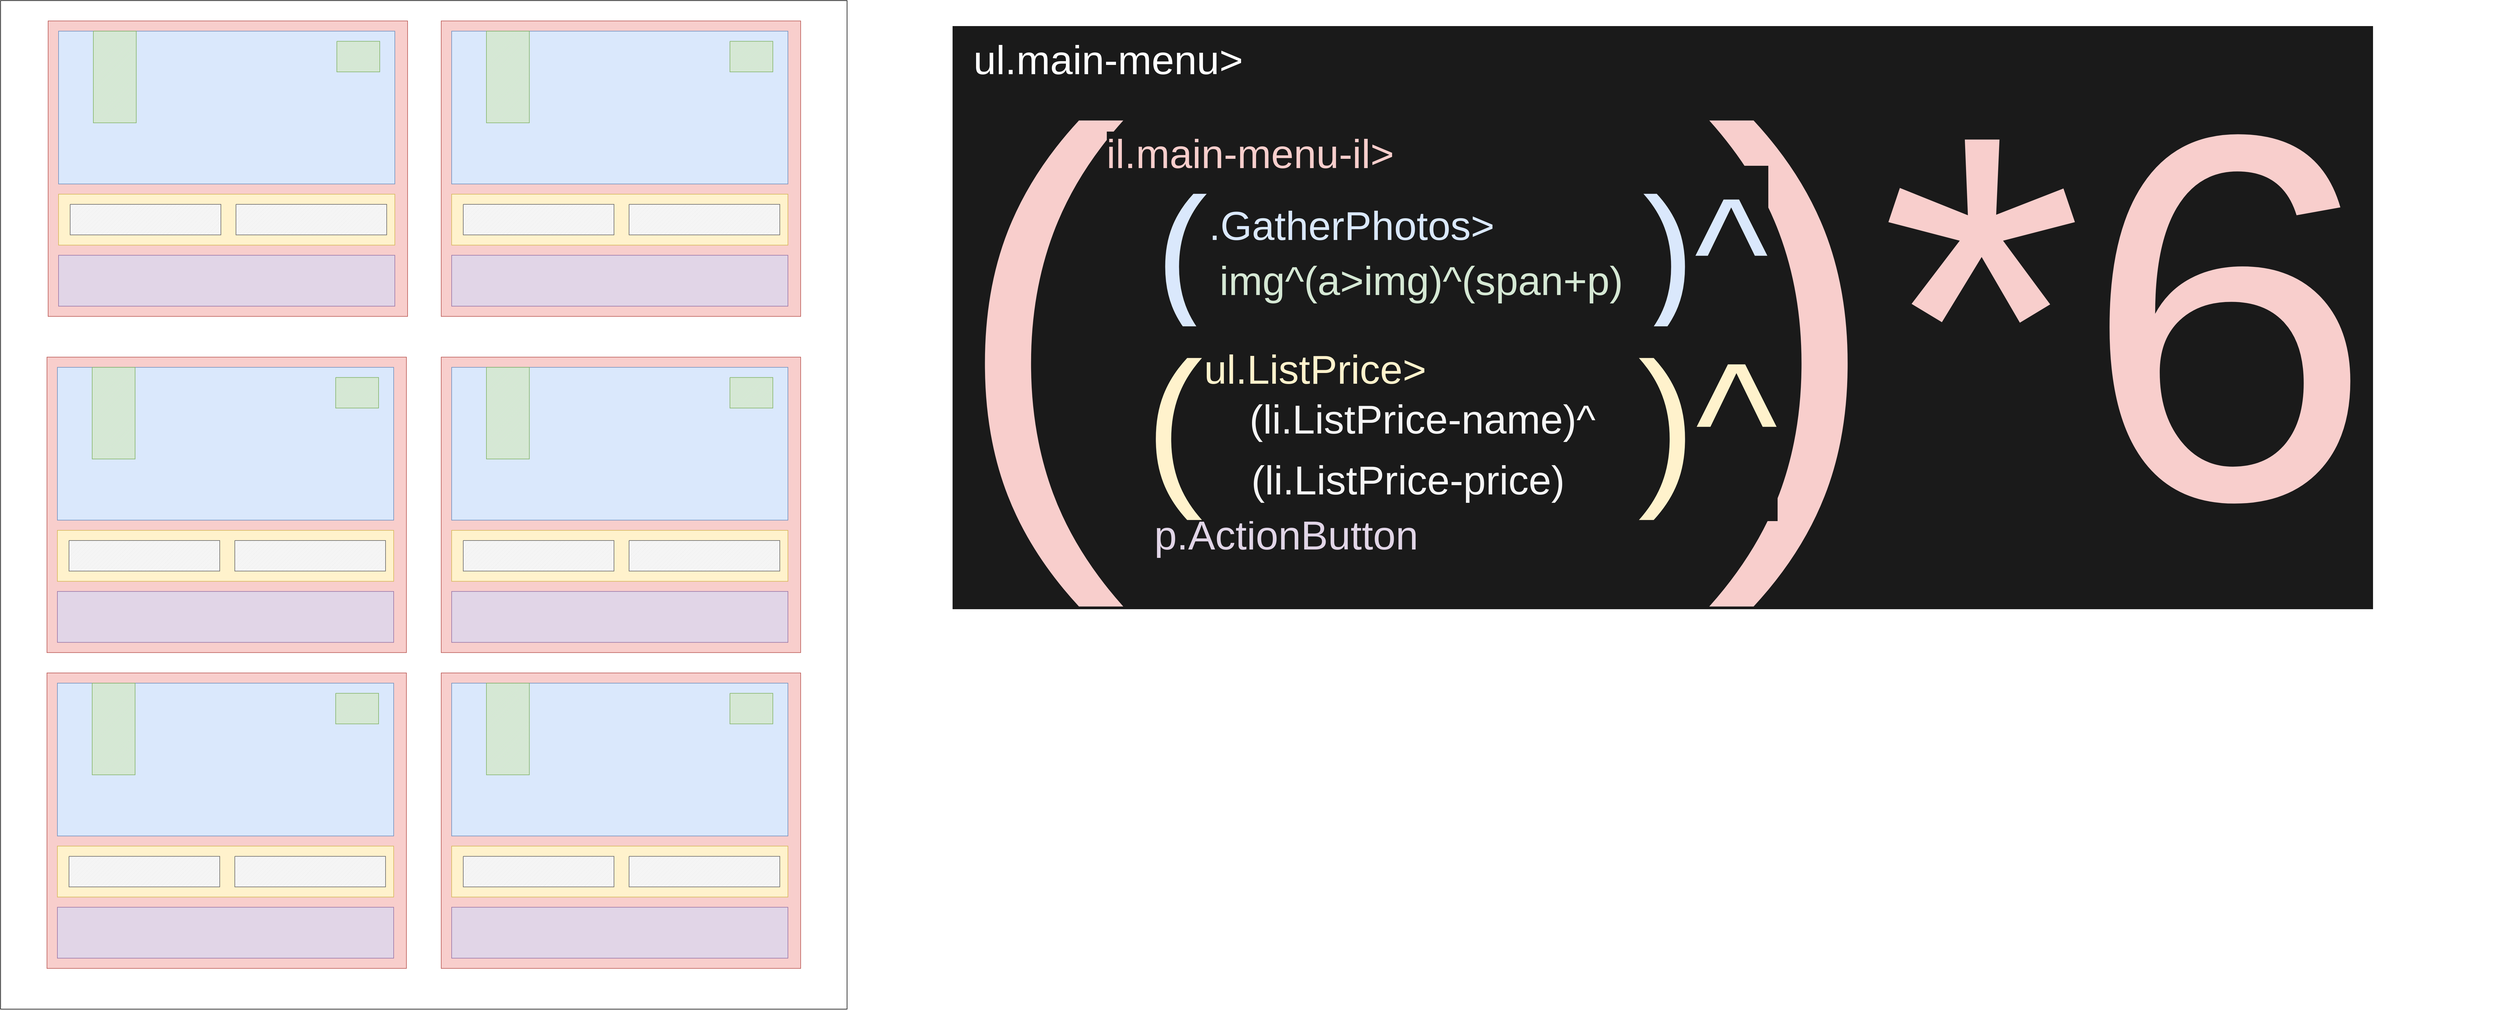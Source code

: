 <mxfile version="18.0.2" type="device"><diagram id="N_Sdu_zCyvazZhhRdugy" name="第1頁"><mxGraphModel dx="6250" dy="3904" grid="1" gridSize="10" guides="1" tooltips="1" connect="1" arrows="1" fold="1" page="1" pageScale="1" pageWidth="827" pageHeight="1169" math="0" shadow="0"><root><mxCell id="0"/><mxCell id="1" parent="0"/><mxCell id="EuMGlrrVrvLJK211OOu7-1" value="" style="group" vertex="1" connectable="0" parent="1"><mxGeometry x="1710" y="-1120" width="2670" height="1010" as="geometry"/></mxCell><mxCell id="UZEOCXycnKlIkouz4qrE-80" value="&lt;div style=&quot;text-align: center&quot;&gt;&lt;font face=&quot;helvetica&quot; size=&quot;1&quot; color=&quot;#f8cecc&quot;&gt;&lt;span style=&quot;background-color: rgb(26 , 26 , 26) ; font-size: 900px&quot;&gt;(&amp;nbsp; &amp;nbsp; )*6&lt;/span&gt;&lt;/font&gt;&lt;/div&gt;" style="text;whiteSpace=wrap;html=1;fontSize=70;fontColor=#FFFFFF;" parent="EuMGlrrVrvLJK211OOu7-1" vertex="1"><mxGeometry width="2670" height="1010" as="geometry"/></mxCell><mxCell id="UZEOCXycnKlIkouz4qrE-67" value="&lt;span style=&quot;font-size: 70px ; background-color: rgb(26 , 26 , 26)&quot;&gt;ul.main-menu&amp;gt;&lt;br&gt;&lt;/span&gt;" style="text;html=1;align=center;verticalAlign=middle;resizable=0;points=[];autosize=1;strokeColor=none;fillColor=none;fontSize=47;fontColor=#FFFFFF;" parent="EuMGlrrVrvLJK211OOu7-1" vertex="1"><mxGeometry x="30" y="66.698" width="480" height="70" as="geometry"/></mxCell><mxCell id="UZEOCXycnKlIkouz4qrE-74" value="" style="group" parent="EuMGlrrVrvLJK211OOu7-1" vertex="1" connectable="0"><mxGeometry x="350" y="266.792" width="1170" height="314.434" as="geometry"/></mxCell><mxCell id="UZEOCXycnKlIkouz4qrE-71" value="&lt;div style=&quot;text-align: center&quot;&gt;&lt;font face=&quot;helvetica&quot; size=&quot;1&quot; color=&quot;#dae8fc&quot;&gt;&lt;span style=&quot;background-color: rgb(26 , 26 , 26) ; font-size: 270px&quot;&gt;(&amp;nbsp; &amp;nbsp; &amp;nbsp; &amp;nbsp; &amp;nbsp; )^&lt;/span&gt;&lt;/font&gt;&lt;/div&gt;" style="text;whiteSpace=wrap;html=1;fontSize=70;fontColor=#FFFFFF;" parent="UZEOCXycnKlIkouz4qrE-74" vertex="1"><mxGeometry width="1170" height="314.434" as="geometry"/></mxCell><mxCell id="UZEOCXycnKlIkouz4qrE-68" value="&lt;span style=&quot;font-size: 70px ; background-color: rgb(26 , 26 , 26)&quot;&gt;&lt;font color=&quot;#dae8fc&quot;&gt;.GatherPhotos&amp;gt;&lt;/font&gt;&lt;/span&gt;" style="text;html=1;align=center;verticalAlign=middle;resizable=0;points=[];autosize=1;strokeColor=none;fillColor=none;fontSize=47;fontColor=#FFFFFF;" parent="UZEOCXycnKlIkouz4qrE-74" vertex="1"><mxGeometry x="84.882" y="85.755" width="510" height="70" as="geometry"/></mxCell><mxCell id="UZEOCXycnKlIkouz4qrE-69" value="&lt;span style=&quot;font-size: 70px ; background-color: rgb(26 , 26 , 26)&quot;&gt;&lt;font color=&quot;#d5e8d4&quot;&gt;img^(a&amp;gt;img)^(span+p)&lt;/font&gt;&lt;/span&gt;" style="text;html=1;align=center;verticalAlign=middle;resizable=0;points=[];autosize=1;strokeColor=none;fillColor=none;fontSize=47;fontColor=#FFFFFF;" parent="UZEOCXycnKlIkouz4qrE-74" vertex="1"><mxGeometry x="105.319" y="181.038" width="710" height="70" as="geometry"/></mxCell><mxCell id="UZEOCXycnKlIkouz4qrE-79" value="&lt;span style=&quot;background-color: rgb(26 , 26 , 26)&quot;&gt;&lt;font color=&quot;#e1d5e7&quot;&gt;p.ActionButton&lt;/font&gt;&lt;/span&gt;" style="text;html=1;align=center;verticalAlign=middle;resizable=0;points=[];autosize=1;strokeColor=none;fillColor=none;fontSize=70;fontColor=#FFFFFF;" parent="EuMGlrrVrvLJK211OOu7-1" vertex="1"><mxGeometry x="342" y="876.604" width="470" height="90" as="geometry"/></mxCell><mxCell id="UZEOCXycnKlIkouz4qrE-81" value="" style="group" parent="EuMGlrrVrvLJK211OOu7-1" vertex="1" connectable="0"><mxGeometry x="332" y="543.113" width="1180" height="343.019" as="geometry"/></mxCell><mxCell id="UZEOCXycnKlIkouz4qrE-72" value="&lt;div style=&quot;text-align: center&quot;&gt;&lt;font face=&quot;helvetica&quot; size=&quot;1&quot; color=&quot;#fff2cc&quot;&gt;&lt;span style=&quot;background-color: rgb(26 , 26 , 26) ; font-size: 300px&quot;&gt;(&amp;nbsp; &amp;nbsp; &amp;nbsp; &amp;nbsp; &amp;nbsp;)^&lt;/span&gt;&lt;/font&gt;&lt;/div&gt;" style="text;whiteSpace=wrap;html=1;fontSize=70;fontColor=#FFFFFF;" parent="UZEOCXycnKlIkouz4qrE-81" vertex="1"><mxGeometry width="1180" height="343.019" as="geometry"/></mxCell><mxCell id="UZEOCXycnKlIkouz4qrE-73" value="&lt;span style=&quot;background-color: rgb(26 , 26 , 26)&quot;&gt;&lt;font color=&quot;#fff2cc&quot;&gt;ul.ListPrice&amp;gt;&lt;/font&gt;&lt;/span&gt;" style="text;html=1;align=center;verticalAlign=middle;resizable=0;points=[];autosize=1;strokeColor=none;fillColor=none;fontSize=70;fontColor=#FFFFFF;" parent="UZEOCXycnKlIkouz4qrE-81" vertex="1"><mxGeometry x="95" y="47.642" width="400" height="90" as="geometry"/></mxCell><mxCell id="UZEOCXycnKlIkouz4qrE-75" value="&lt;font color=&quot;#f5f5f5&quot;&gt;&lt;span style=&quot;background-color: rgb(26 , 26 , 26)&quot;&gt;(li.ListPrice-name)^&lt;/span&gt;&lt;span style=&quot;font-family: monospace ; font-size: 0px&quot;&gt;%3CmxGraphModel%3E%3Croot%3E%3CmxCell%20id%3D%220%22%2F%3E%3CmxCell%20id%3D%221%22%20parent%3D%220%22%2F%3E%3CmxCell%20id%3D%222%22%20value%3D%22%26lt%3Bspan%20style%3D%26quot%3Bbackground-color%3A%20rgb(26%20%2C%2026%20%2C%2026)%26quot%3B%26gt%3B%26lt%3Bfont%20color%3D%26quot%3B%23fff2cc%26quot%3B%26gt%3Bul.ListPrice%26amp%3Bgt%3B%26lt%3B%2Ffont%26gt%3B%26lt%3B%2Fspan%26gt%3B%22%20style%3D%22text%3Bhtml%3D1%3Balign%3Dcenter%3BverticalAlign%3Dmiddle%3Bresizable%3D0%3Bpoints%3D%5B%5D%3Bautosize%3D1%3BstrokeColor%3Dnone%3BfillColor%3Dnone%3BfontSize%3D70%3BfontColor%3D%23FFFFFF%3B%22%20vertex%3D%221%22%20parent%3D%221%22%3E%3CmxGeometry%20x%3D%221130%22%20y%3D%22580%22%20width%3D%22400%22%20height%3D%2290%22%20as%3D%22geometry%22%2F%3E%3C%2FmxCell%3E%3C%2Froot%3E%3C%2FmxGraphModel%3E&lt;/span&gt;&lt;/font&gt;" style="text;html=1;align=center;verticalAlign=middle;resizable=0;points=[];autosize=1;strokeColor=none;fillColor=none;fontSize=70;fontColor=#FFFFFF;" parent="UZEOCXycnKlIkouz4qrE-81" vertex="1"><mxGeometry x="175" y="123.868" width="610" height="110" as="geometry"/></mxCell><mxCell id="UZEOCXycnKlIkouz4qrE-76" value="&lt;font color=&quot;#f5f5f5&quot;&gt;&lt;span style=&quot;background-color: rgb(26 , 26 , 26)&quot;&gt;(li.ListPrice-price)&lt;/span&gt;&lt;span style=&quot;font-family: monospace ; font-size: 0px&quot;&gt;%3CmxGraphModel%3E%3Croot%3E%3CmxCell%20id%3D%220%22%2F%3E%3CmxCell%20id%3D%221%22%20parent%3D%220%22%2F%3E%3CmxCell%20id%3D%222%22%20value%3D%22%26lt%3Bspan%20style%3D%26quot%3Bbackground-color%3A%20rgb(26%20%2C%2026%20%2C%2026)%26quot%3B%26gt%3B%26lt%3Bfont%20color%3D%26quot%3B%23fff2cc%26quot%3B%26gt%3Bul.ListPrice%26amp%3Bgt%3B%26lt%3B%2Ffont%26gt%3B%26lt%3B%2Fspan%26gt%3B%22%20style%3D%22text%3Bhtml%3D1%3Balign%3Dcenter%3BverticalAlign%3Dmiddle%3Bresizable%3D0%3Bpoints%3D%5B%5D%3Bautosize%3D1%3BstrokeColor%3Dnone%3BfillColor%3Dnone%3BfontSize%3D70%3BfontColor%3D%23FFFFFF%3B%22%20vertex%3D%221%22%20parent%3D%221%22%3E%3CmxGeometry%20x%3D%221130%22%20y%3D%22580%22%20width%3D%22400%22%20height%3D%2290%22%20as%3D%22geometry%22%2F%3E%3C%2FmxCell%3E%3C%2Froot%3E%3C%2FmxGraphModel%3E&lt;/span&gt;&lt;/font&gt;" style="text;html=1;align=center;verticalAlign=middle;resizable=0;points=[];autosize=1;strokeColor=none;fillColor=none;fontSize=70;fontColor=#FFFFFF;" parent="UZEOCXycnKlIkouz4qrE-81" vertex="1"><mxGeometry x="175" y="228.679" width="560" height="110" as="geometry"/></mxCell><mxCell id="UZEOCXycnKlIkouz4qrE-70" value="&lt;span style=&quot;color: rgb(248 , 206 , 204) ; background-color: rgb(26 , 26 , 26)&quot;&gt;il.main-menu-il&amp;gt;&lt;/span&gt;" style="text;html=1;align=center;verticalAlign=middle;resizable=0;points=[];autosize=1;strokeColor=none;fillColor=none;fontSize=70;fontColor=#FFFFFF;" parent="EuMGlrrVrvLJK211OOu7-1" vertex="1"><mxGeometry x="260" y="219.151" width="510" height="90" as="geometry"/></mxCell><mxCell id="EuMGlrrVrvLJK211OOu7-3" value="" style="group" vertex="1" connectable="0" parent="1"><mxGeometry x="70" y="-1120" width="1460" height="1740" as="geometry"/></mxCell><mxCell id="UZEOCXycnKlIkouz4qrE-1" value="" style="rounded=0;whiteSpace=wrap;html=1;" parent="EuMGlrrVrvLJK211OOu7-3" vertex="1"><mxGeometry width="1460" height="1740" as="geometry"/></mxCell><mxCell id="UZEOCXycnKlIkouz4qrE-17" value="" style="group" parent="EuMGlrrVrvLJK211OOu7-3" vertex="1" connectable="0"><mxGeometry x="82" y="35.152" width="620" height="509.697" as="geometry"/></mxCell><mxCell id="UZEOCXycnKlIkouz4qrE-2" value="" style="verticalLabelPosition=bottom;verticalAlign=top;html=1;shape=mxgraph.basic.rect;fillColor2=none;strokeWidth=1;size=20;indent=5;fillColor=#f8cecc;strokeColor=#b85450;" parent="UZEOCXycnKlIkouz4qrE-17" vertex="1"><mxGeometry width="620" height="509.697" as="geometry"/></mxCell><mxCell id="UZEOCXycnKlIkouz4qrE-8" value="" style="verticalLabelPosition=bottom;verticalAlign=top;html=1;shape=mxgraph.basic.rect;fillColor2=none;strokeWidth=1;size=20;indent=5;fillColor=#dae8fc;strokeColor=#6c8ebf;" parent="UZEOCXycnKlIkouz4qrE-17" vertex="1"><mxGeometry x="18" y="17.576" width="580" height="263.636" as="geometry"/></mxCell><mxCell id="UZEOCXycnKlIkouz4qrE-9" value="" style="verticalLabelPosition=bottom;verticalAlign=top;html=1;shape=mxgraph.basic.rect;fillColor2=none;strokeWidth=1;size=20;indent=5;fillColor=#fff2cc;strokeColor=#d6b656;" parent="UZEOCXycnKlIkouz4qrE-17" vertex="1"><mxGeometry x="18" y="298.788" width="580" height="87.879" as="geometry"/></mxCell><mxCell id="UZEOCXycnKlIkouz4qrE-11" value="" style="verticalLabelPosition=bottom;verticalAlign=top;html=1;shape=mxgraph.basic.rect;fillColor2=none;strokeWidth=1;size=20;indent=5;fillColor=#e1d5e7;strokeColor=#9673a6;" parent="UZEOCXycnKlIkouz4qrE-17" vertex="1"><mxGeometry x="18" y="404.242" width="580" height="87.879" as="geometry"/></mxCell><mxCell id="UZEOCXycnKlIkouz4qrE-12" value="" style="verticalLabelPosition=bottom;verticalAlign=top;html=1;shape=mxgraph.basic.patternFillRect;fillStyle=diag;step=5;fillStrokeWidth=0.2;fillStrokeColor=#dddddd;fillColor=#f5f5f5;strokeColor=#666666;fontColor=#333333;" parent="UZEOCXycnKlIkouz4qrE-17" vertex="1"><mxGeometry x="38.0" y="316.364" width="260.0" height="52.727" as="geometry"/></mxCell><mxCell id="UZEOCXycnKlIkouz4qrE-13" value="" style="verticalLabelPosition=bottom;verticalAlign=top;html=1;shape=mxgraph.basic.patternFillRect;fillStyle=diag;step=5;fillStrokeWidth=0.2;fillStrokeColor=#dddddd;fillColor=#f5f5f5;strokeColor=#666666;fontColor=#333333;" parent="UZEOCXycnKlIkouz4qrE-17" vertex="1"><mxGeometry x="324" y="316.364" width="260.0" height="52.727" as="geometry"/></mxCell><mxCell id="UZEOCXycnKlIkouz4qrE-14" value="" style="verticalLabelPosition=bottom;verticalAlign=top;html=1;shape=mxgraph.basic.patternFillRect;fillStyle=diag;step=5;fillStrokeWidth=0.2;fillStrokeColor=#dddddd;fillColor=#d5e8d4;strokeColor=#82b366;" parent="UZEOCXycnKlIkouz4qrE-17" vertex="1"><mxGeometry x="78" y="17.576" width="74" height="158.182" as="geometry"/></mxCell><mxCell id="UZEOCXycnKlIkouz4qrE-15" value="" style="verticalLabelPosition=bottom;verticalAlign=top;html=1;shape=mxgraph.basic.patternFillRect;fillStyle=diag;step=5;fillStrokeWidth=0.2;fillStrokeColor=#dddddd;fillColor=#d5e8d4;strokeColor=#82b366;" parent="UZEOCXycnKlIkouz4qrE-17" vertex="1"><mxGeometry x="498.0" y="35.152" width="74" height="52.727" as="geometry"/></mxCell><mxCell id="UZEOCXycnKlIkouz4qrE-27" value="" style="group" parent="EuMGlrrVrvLJK211OOu7-3" vertex="1" connectable="0"><mxGeometry x="80" y="615.152" width="620" height="509.697" as="geometry"/></mxCell><mxCell id="UZEOCXycnKlIkouz4qrE-28" value="" style="verticalLabelPosition=bottom;verticalAlign=top;html=1;shape=mxgraph.basic.rect;fillColor2=none;strokeWidth=1;size=20;indent=5;fillColor=#f8cecc;strokeColor=#b85450;" parent="UZEOCXycnKlIkouz4qrE-27" vertex="1"><mxGeometry width="620" height="509.697" as="geometry"/></mxCell><mxCell id="UZEOCXycnKlIkouz4qrE-29" value="" style="verticalLabelPosition=bottom;verticalAlign=top;html=1;shape=mxgraph.basic.rect;fillColor2=none;strokeWidth=1;size=20;indent=5;fillColor=#dae8fc;strokeColor=#6c8ebf;" parent="UZEOCXycnKlIkouz4qrE-27" vertex="1"><mxGeometry x="18" y="17.576" width="580" height="263.636" as="geometry"/></mxCell><mxCell id="UZEOCXycnKlIkouz4qrE-30" value="" style="verticalLabelPosition=bottom;verticalAlign=top;html=1;shape=mxgraph.basic.rect;fillColor2=none;strokeWidth=1;size=20;indent=5;fillColor=#fff2cc;strokeColor=#d6b656;" parent="UZEOCXycnKlIkouz4qrE-27" vertex="1"><mxGeometry x="18" y="298.788" width="580" height="87.879" as="geometry"/></mxCell><mxCell id="UZEOCXycnKlIkouz4qrE-31" value="" style="verticalLabelPosition=bottom;verticalAlign=top;html=1;shape=mxgraph.basic.rect;fillColor2=none;strokeWidth=1;size=20;indent=5;fillColor=#e1d5e7;strokeColor=#9673a6;" parent="UZEOCXycnKlIkouz4qrE-27" vertex="1"><mxGeometry x="18" y="404.242" width="580" height="87.879" as="geometry"/></mxCell><mxCell id="UZEOCXycnKlIkouz4qrE-32" value="" style="verticalLabelPosition=bottom;verticalAlign=top;html=1;shape=mxgraph.basic.patternFillRect;fillStyle=diag;step=5;fillStrokeWidth=0.2;fillStrokeColor=#dddddd;fillColor=#f5f5f5;strokeColor=#666666;fontColor=#333333;" parent="UZEOCXycnKlIkouz4qrE-27" vertex="1"><mxGeometry x="38.0" y="316.364" width="260.0" height="52.727" as="geometry"/></mxCell><mxCell id="UZEOCXycnKlIkouz4qrE-33" value="" style="verticalLabelPosition=bottom;verticalAlign=top;html=1;shape=mxgraph.basic.patternFillRect;fillStyle=diag;step=5;fillStrokeWidth=0.2;fillStrokeColor=#dddddd;fillColor=#F5F5F5;strokeColor=#666666;fontColor=#333333;" parent="UZEOCXycnKlIkouz4qrE-27" vertex="1"><mxGeometry x="324" y="316.364" width="260.0" height="52.727" as="geometry"/></mxCell><mxCell id="UZEOCXycnKlIkouz4qrE-34" value="" style="verticalLabelPosition=bottom;verticalAlign=top;html=1;shape=mxgraph.basic.patternFillRect;fillStyle=diag;step=5;fillStrokeWidth=0.2;fillStrokeColor=#dddddd;fillColor=#d5e8d4;strokeColor=#82b366;" parent="UZEOCXycnKlIkouz4qrE-27" vertex="1"><mxGeometry x="78" y="17.576" width="74" height="158.182" as="geometry"/></mxCell><mxCell id="UZEOCXycnKlIkouz4qrE-35" value="" style="verticalLabelPosition=bottom;verticalAlign=top;html=1;shape=mxgraph.basic.patternFillRect;fillStyle=diag;step=5;fillStrokeWidth=0.2;fillStrokeColor=#dddddd;fillColor=#d5e8d4;strokeColor=#82b366;" parent="UZEOCXycnKlIkouz4qrE-27" vertex="1"><mxGeometry x="498.0" y="35.152" width="74" height="52.727" as="geometry"/></mxCell><mxCell id="UZEOCXycnKlIkouz4qrE-36" value="" style="group" parent="EuMGlrrVrvLJK211OOu7-3" vertex="1" connectable="0"><mxGeometry x="760.0" y="615.152" width="620" height="509.697" as="geometry"/></mxCell><mxCell id="UZEOCXycnKlIkouz4qrE-37" value="" style="verticalLabelPosition=bottom;verticalAlign=top;html=1;shape=mxgraph.basic.rect;fillColor2=none;strokeWidth=1;size=20;indent=5;fillColor=#f8cecc;strokeColor=#b85450;" parent="UZEOCXycnKlIkouz4qrE-36" vertex="1"><mxGeometry width="620" height="509.697" as="geometry"/></mxCell><mxCell id="UZEOCXycnKlIkouz4qrE-38" value="" style="verticalLabelPosition=bottom;verticalAlign=top;html=1;shape=mxgraph.basic.rect;fillColor2=none;strokeWidth=1;size=20;indent=5;fillColor=#dae8fc;strokeColor=#6c8ebf;" parent="UZEOCXycnKlIkouz4qrE-36" vertex="1"><mxGeometry x="18" y="17.576" width="580" height="263.636" as="geometry"/></mxCell><mxCell id="UZEOCXycnKlIkouz4qrE-39" value="" style="verticalLabelPosition=bottom;verticalAlign=top;html=1;shape=mxgraph.basic.rect;fillColor2=none;strokeWidth=1;size=20;indent=5;fillColor=#fff2cc;strokeColor=#d6b656;" parent="UZEOCXycnKlIkouz4qrE-36" vertex="1"><mxGeometry x="18" y="298.788" width="580" height="87.879" as="geometry"/></mxCell><mxCell id="UZEOCXycnKlIkouz4qrE-40" value="" style="verticalLabelPosition=bottom;verticalAlign=top;html=1;shape=mxgraph.basic.rect;fillColor2=none;strokeWidth=1;size=20;indent=5;fillColor=#e1d5e7;strokeColor=#9673a6;" parent="UZEOCXycnKlIkouz4qrE-36" vertex="1"><mxGeometry x="18" y="404.242" width="580" height="87.879" as="geometry"/></mxCell><mxCell id="UZEOCXycnKlIkouz4qrE-41" value="" style="verticalLabelPosition=bottom;verticalAlign=top;html=1;shape=mxgraph.basic.patternFillRect;fillStyle=diag;step=5;fillStrokeWidth=0.2;fillStrokeColor=#dddddd;fillColor=#f5f5f5;strokeColor=#666666;fontColor=#333333;" parent="UZEOCXycnKlIkouz4qrE-36" vertex="1"><mxGeometry x="38.0" y="316.364" width="260.0" height="52.727" as="geometry"/></mxCell><mxCell id="UZEOCXycnKlIkouz4qrE-42" value="" style="verticalLabelPosition=bottom;verticalAlign=top;html=1;shape=mxgraph.basic.patternFillRect;fillStyle=diag;step=5;fillStrokeWidth=0.2;fillStrokeColor=#dddddd;fillColor=#f5f5f5;strokeColor=#666666;fontColor=#333333;" parent="UZEOCXycnKlIkouz4qrE-36" vertex="1"><mxGeometry x="324" y="316.364" width="260.0" height="52.727" as="geometry"/></mxCell><mxCell id="UZEOCXycnKlIkouz4qrE-43" value="" style="verticalLabelPosition=bottom;verticalAlign=top;html=1;shape=mxgraph.basic.patternFillRect;fillStyle=diag;step=5;fillStrokeWidth=0.2;fillStrokeColor=#dddddd;fillColor=#d5e8d4;strokeColor=#82b366;" parent="UZEOCXycnKlIkouz4qrE-36" vertex="1"><mxGeometry x="78" y="17.576" width="74" height="158.182" as="geometry"/></mxCell><mxCell id="UZEOCXycnKlIkouz4qrE-44" value="" style="verticalLabelPosition=bottom;verticalAlign=top;html=1;shape=mxgraph.basic.patternFillRect;fillStyle=diag;step=5;fillStrokeWidth=0.2;fillStrokeColor=#dddddd;fillColor=#d5e8d4;strokeColor=#82b366;" parent="UZEOCXycnKlIkouz4qrE-36" vertex="1"><mxGeometry x="498.0" y="35.152" width="74" height="52.727" as="geometry"/></mxCell><mxCell id="UZEOCXycnKlIkouz4qrE-46" value="" style="group" parent="EuMGlrrVrvLJK211OOu7-3" vertex="1" connectable="0"><mxGeometry x="760.0" y="1160.0" width="620" height="509.697" as="geometry"/></mxCell><mxCell id="UZEOCXycnKlIkouz4qrE-47" value="" style="verticalLabelPosition=bottom;verticalAlign=top;html=1;shape=mxgraph.basic.rect;fillColor2=none;strokeWidth=1;size=20;indent=5;fillColor=#f8cecc;strokeColor=#b85450;" parent="UZEOCXycnKlIkouz4qrE-46" vertex="1"><mxGeometry width="620" height="509.697" as="geometry"/></mxCell><mxCell id="UZEOCXycnKlIkouz4qrE-48" value="" style="verticalLabelPosition=bottom;verticalAlign=top;html=1;shape=mxgraph.basic.rect;fillColor2=none;strokeWidth=1;size=20;indent=5;fillColor=#dae8fc;strokeColor=#6c8ebf;" parent="UZEOCXycnKlIkouz4qrE-46" vertex="1"><mxGeometry x="18" y="17.576" width="580" height="263.636" as="geometry"/></mxCell><mxCell id="UZEOCXycnKlIkouz4qrE-49" value="" style="verticalLabelPosition=bottom;verticalAlign=top;html=1;shape=mxgraph.basic.rect;fillColor2=none;strokeWidth=1;size=20;indent=5;fillColor=#fff2cc;strokeColor=#d6b656;" parent="UZEOCXycnKlIkouz4qrE-46" vertex="1"><mxGeometry x="18" y="298.788" width="580" height="87.879" as="geometry"/></mxCell><mxCell id="UZEOCXycnKlIkouz4qrE-50" value="" style="verticalLabelPosition=bottom;verticalAlign=top;html=1;shape=mxgraph.basic.rect;fillColor2=none;strokeWidth=1;size=20;indent=5;fillColor=#e1d5e7;strokeColor=#9673a6;" parent="UZEOCXycnKlIkouz4qrE-46" vertex="1"><mxGeometry x="18" y="404.242" width="580" height="87.879" as="geometry"/></mxCell><mxCell id="UZEOCXycnKlIkouz4qrE-51" value="" style="verticalLabelPosition=bottom;verticalAlign=top;html=1;shape=mxgraph.basic.patternFillRect;fillStyle=diag;step=5;fillStrokeWidth=0.2;fillStrokeColor=#dddddd;fillColor=#f5f5f5;strokeColor=#666666;fontColor=#333333;" parent="UZEOCXycnKlIkouz4qrE-46" vertex="1"><mxGeometry x="38.0" y="316.364" width="260.0" height="52.727" as="geometry"/></mxCell><mxCell id="UZEOCXycnKlIkouz4qrE-52" value="" style="verticalLabelPosition=bottom;verticalAlign=top;html=1;shape=mxgraph.basic.patternFillRect;fillStyle=diag;step=5;fillStrokeWidth=0.2;fillStrokeColor=#dddddd;fillColor=#f5f5f5;strokeColor=#666666;fontColor=#333333;" parent="UZEOCXycnKlIkouz4qrE-46" vertex="1"><mxGeometry x="324" y="316.364" width="260.0" height="52.727" as="geometry"/></mxCell><mxCell id="UZEOCXycnKlIkouz4qrE-53" value="" style="verticalLabelPosition=bottom;verticalAlign=top;html=1;shape=mxgraph.basic.patternFillRect;fillStyle=diag;step=5;fillStrokeWidth=0.2;fillStrokeColor=#dddddd;fillColor=#d5e8d4;strokeColor=#82b366;" parent="UZEOCXycnKlIkouz4qrE-46" vertex="1"><mxGeometry x="78" y="17.576" width="74" height="158.182" as="geometry"/></mxCell><mxCell id="UZEOCXycnKlIkouz4qrE-54" value="" style="verticalLabelPosition=bottom;verticalAlign=top;html=1;shape=mxgraph.basic.patternFillRect;fillStyle=diag;step=5;fillStrokeWidth=0.2;fillStrokeColor=#dddddd;fillColor=#d5e8d4;strokeColor=#82b366;" parent="UZEOCXycnKlIkouz4qrE-46" vertex="1"><mxGeometry x="498.0" y="35.152" width="74" height="52.727" as="geometry"/></mxCell><mxCell id="UZEOCXycnKlIkouz4qrE-55" value="" style="group" parent="EuMGlrrVrvLJK211OOu7-3" vertex="1" connectable="0"><mxGeometry x="80" y="1160.0" width="620" height="509.697" as="geometry"/></mxCell><mxCell id="UZEOCXycnKlIkouz4qrE-56" value="" style="verticalLabelPosition=bottom;verticalAlign=top;html=1;shape=mxgraph.basic.rect;fillColor2=none;strokeWidth=1;size=20;indent=5;fillColor=#f8cecc;strokeColor=#b85450;" parent="UZEOCXycnKlIkouz4qrE-55" vertex="1"><mxGeometry width="620" height="509.697" as="geometry"/></mxCell><mxCell id="UZEOCXycnKlIkouz4qrE-57" value="" style="verticalLabelPosition=bottom;verticalAlign=top;html=1;shape=mxgraph.basic.rect;fillColor2=none;strokeWidth=1;size=20;indent=5;fillColor=#dae8fc;strokeColor=#6c8ebf;" parent="UZEOCXycnKlIkouz4qrE-55" vertex="1"><mxGeometry x="18" y="17.576" width="580" height="263.636" as="geometry"/></mxCell><mxCell id="UZEOCXycnKlIkouz4qrE-58" value="" style="verticalLabelPosition=bottom;verticalAlign=top;html=1;shape=mxgraph.basic.rect;fillColor2=none;strokeWidth=1;size=20;indent=5;fillColor=#fff2cc;strokeColor=#d6b656;" parent="UZEOCXycnKlIkouz4qrE-55" vertex="1"><mxGeometry x="18" y="298.788" width="580" height="87.879" as="geometry"/></mxCell><mxCell id="UZEOCXycnKlIkouz4qrE-59" value="" style="verticalLabelPosition=bottom;verticalAlign=top;html=1;shape=mxgraph.basic.rect;fillColor2=none;strokeWidth=1;size=20;indent=5;fillColor=#e1d5e7;strokeColor=#9673a6;" parent="UZEOCXycnKlIkouz4qrE-55" vertex="1"><mxGeometry x="18" y="404.242" width="580" height="87.879" as="geometry"/></mxCell><mxCell id="UZEOCXycnKlIkouz4qrE-60" value="" style="verticalLabelPosition=bottom;verticalAlign=top;html=1;shape=mxgraph.basic.patternFillRect;fillStyle=diag;step=5;fillStrokeWidth=0.2;fillStrokeColor=#dddddd;fillColor=#f5f5f5;strokeColor=#666666;fontColor=#333333;" parent="UZEOCXycnKlIkouz4qrE-55" vertex="1"><mxGeometry x="38.0" y="316.364" width="260.0" height="52.727" as="geometry"/></mxCell><mxCell id="UZEOCXycnKlIkouz4qrE-61" value="" style="verticalLabelPosition=bottom;verticalAlign=top;html=1;shape=mxgraph.basic.patternFillRect;fillStyle=diag;step=5;fillStrokeWidth=0.2;fillStrokeColor=#dddddd;fillColor=#f5f5f5;strokeColor=#666666;fontColor=#333333;" parent="UZEOCXycnKlIkouz4qrE-55" vertex="1"><mxGeometry x="324" y="316.364" width="260.0" height="52.727" as="geometry"/></mxCell><mxCell id="UZEOCXycnKlIkouz4qrE-62" value="" style="verticalLabelPosition=bottom;verticalAlign=top;html=1;shape=mxgraph.basic.patternFillRect;fillStyle=diag;step=5;fillStrokeWidth=0.2;fillStrokeColor=#dddddd;fillColor=#d5e8d4;strokeColor=#82b366;" parent="UZEOCXycnKlIkouz4qrE-55" vertex="1"><mxGeometry x="78" y="17.576" width="74" height="158.182" as="geometry"/></mxCell><mxCell id="UZEOCXycnKlIkouz4qrE-63" value="" style="verticalLabelPosition=bottom;verticalAlign=top;html=1;shape=mxgraph.basic.patternFillRect;fillStyle=diag;step=5;fillStrokeWidth=0.2;fillStrokeColor=#dddddd;fillColor=#d5e8d4;strokeColor=#82b366;" parent="UZEOCXycnKlIkouz4qrE-55" vertex="1"><mxGeometry x="498.0" y="35.152" width="74" height="52.727" as="geometry"/></mxCell><mxCell id="UZEOCXycnKlIkouz4qrE-19" value="" style="verticalLabelPosition=bottom;verticalAlign=top;html=1;shape=mxgraph.basic.rect;fillColor2=none;strokeWidth=1;size=20;indent=5;fillColor=#f8cecc;strokeColor=#b85450;" parent="EuMGlrrVrvLJK211OOu7-3" vertex="1"><mxGeometry x="760.0" y="35.152" width="620" height="509.697" as="geometry"/></mxCell><mxCell id="UZEOCXycnKlIkouz4qrE-20" value="" style="verticalLabelPosition=bottom;verticalAlign=top;html=1;shape=mxgraph.basic.rect;fillColor2=none;strokeWidth=1;size=20;indent=5;fillColor=#dae8fc;strokeColor=#6c8ebf;" parent="EuMGlrrVrvLJK211OOu7-3" vertex="1"><mxGeometry x="778.0" y="52.727" width="580" height="263.636" as="geometry"/></mxCell><mxCell id="UZEOCXycnKlIkouz4qrE-21" value="" style="verticalLabelPosition=bottom;verticalAlign=top;html=1;shape=mxgraph.basic.rect;fillColor2=none;strokeWidth=1;size=20;indent=5;fillColor=#fff2cc;strokeColor=#d6b656;" parent="EuMGlrrVrvLJK211OOu7-3" vertex="1"><mxGeometry x="778.0" y="333.939" width="580" height="87.879" as="geometry"/></mxCell><mxCell id="UZEOCXycnKlIkouz4qrE-22" value="" style="verticalLabelPosition=bottom;verticalAlign=top;html=1;shape=mxgraph.basic.rect;fillColor2=none;strokeWidth=1;size=20;indent=5;fillColor=#e1d5e7;strokeColor=#9673a6;" parent="EuMGlrrVrvLJK211OOu7-3" vertex="1"><mxGeometry x="778.0" y="439.394" width="580" height="87.879" as="geometry"/></mxCell><mxCell id="UZEOCXycnKlIkouz4qrE-23" value="" style="verticalLabelPosition=bottom;verticalAlign=top;html=1;shape=mxgraph.basic.patternFillRect;fillStyle=diag;step=5;fillStrokeWidth=0.2;fillStrokeColor=#dddddd;fillColor=#f5f5f5;strokeColor=#666666;fontColor=#333333;" parent="EuMGlrrVrvLJK211OOu7-3" vertex="1"><mxGeometry x="798" y="351.515" width="260" height="52.727" as="geometry"/></mxCell><mxCell id="UZEOCXycnKlIkouz4qrE-24" value="" style="verticalLabelPosition=bottom;verticalAlign=top;html=1;shape=mxgraph.basic.patternFillRect;fillStyle=diag;step=5;fillStrokeWidth=0.2;fillStrokeColor=#dddddd;fillColor=#f5f5f5;strokeColor=#666666;fontColor=#333333;" parent="EuMGlrrVrvLJK211OOu7-3" vertex="1"><mxGeometry x="1084" y="351.515" width="260" height="52.727" as="geometry"/></mxCell><mxCell id="UZEOCXycnKlIkouz4qrE-25" value="" style="verticalLabelPosition=bottom;verticalAlign=top;html=1;shape=mxgraph.basic.patternFillRect;fillStyle=diag;step=5;fillStrokeWidth=0.2;fillStrokeColor=#dddddd;fillColor=#d5e8d4;strokeColor=#82b366;" parent="EuMGlrrVrvLJK211OOu7-3" vertex="1"><mxGeometry x="838.0" y="52.727" width="74" height="158.182" as="geometry"/></mxCell><mxCell id="UZEOCXycnKlIkouz4qrE-26" value="" style="verticalLabelPosition=bottom;verticalAlign=top;html=1;shape=mxgraph.basic.patternFillRect;fillStyle=diag;step=5;fillStrokeWidth=0.2;fillStrokeColor=#dddddd;fillColor=#d5e8d4;strokeColor=#82b366;" parent="EuMGlrrVrvLJK211OOu7-3" vertex="1"><mxGeometry x="1258" y="70.303" width="74" height="52.727" as="geometry"/></mxCell></root></mxGraphModel></diagram></mxfile>